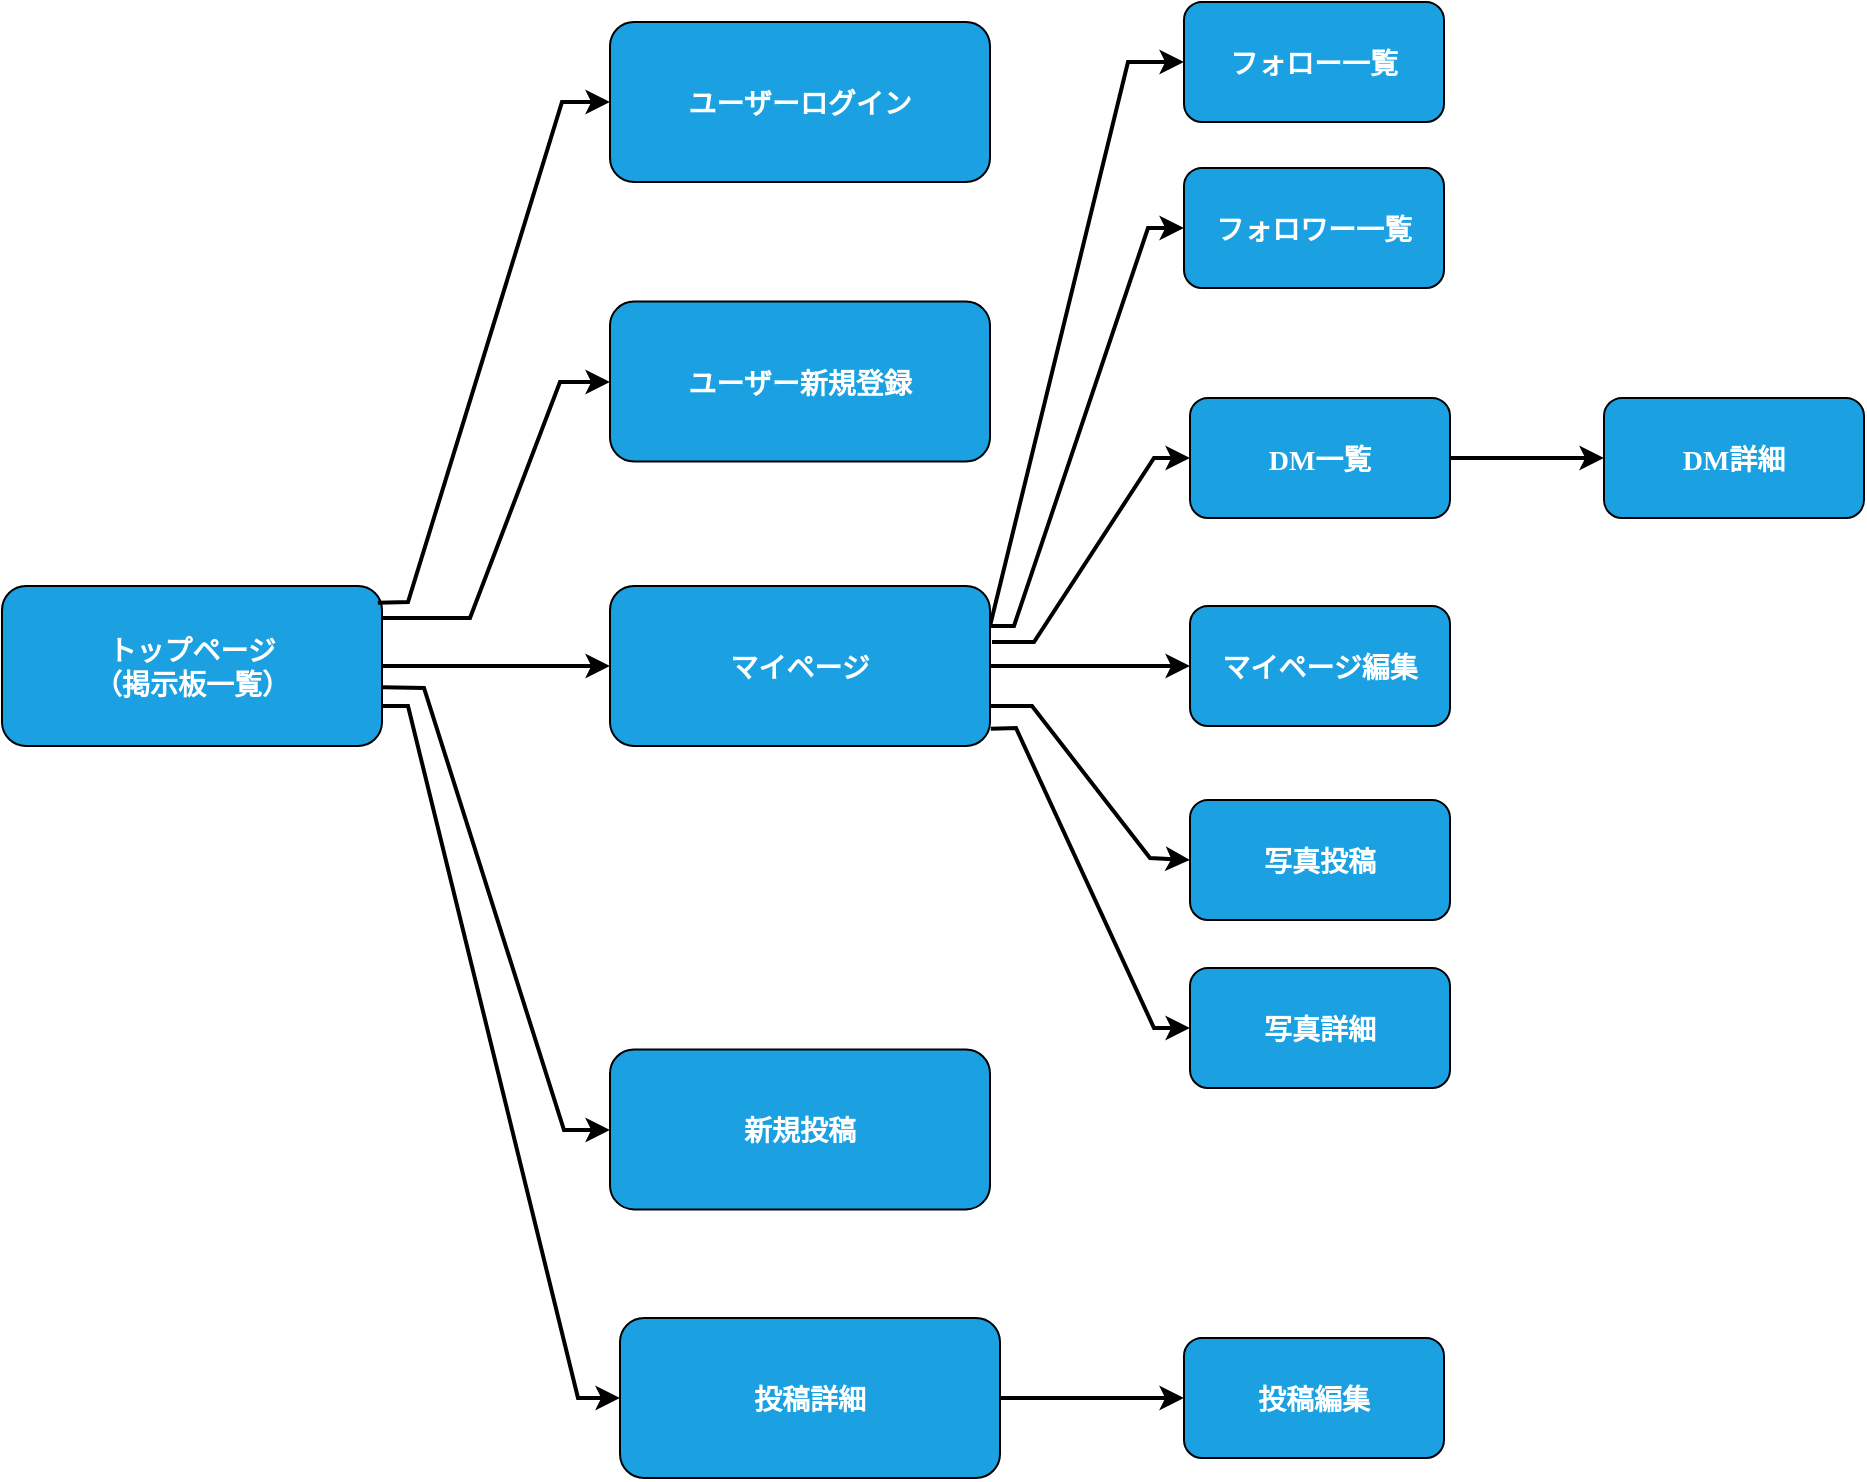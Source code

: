 <mxfile>
    <diagram id="fUKH0WpOI-EOdBU2v97X" name="Page-1">
        <mxGraphModel dx="1788" dy="980" grid="0" gridSize="10" guides="1" tooltips="1" connect="1" arrows="1" fold="1" page="0" pageScale="1" pageWidth="827" pageHeight="1169" background="#ffffff" math="0" shadow="0">
            <root>
                <mxCell id="0"/>
                <mxCell id="1" parent="0"/>
                <mxCell id="18" value="トップページ&#10;（掲示板一覧）" style="rounded=1;fontStyle=1;fontFamily=Tahoma;fontSize=14;strokeColor=#000000;fillColor=#1ba1e2;fontColor=#ffffff;" vertex="1" parent="1">
                    <mxGeometry x="-14" y="659.003" width="190" height="80" as="geometry"/>
                </mxCell>
                <mxCell id="19" value="ユーザー新規登録" style="rounded=1;fontStyle=1;fontFamily=Tahoma;fontSize=14;strokeColor=#000000;fillColor=#1ba1e2;fontColor=#ffffff;" vertex="1" parent="1">
                    <mxGeometry x="290" y="516.793" width="190" height="80" as="geometry"/>
                </mxCell>
                <mxCell id="20" value="" style="edgeStyle=elbowEdgeStyle;elbow=vertical;strokeWidth=2;rounded=0;noEdgeStyle=1;orthogonal=1;strokeColor=#000000;fillColor=#1ba1e2;" edge="1" parent="1" source="18" target="19">
                    <mxGeometry x="310" y="60.0" width="100" height="100" as="geometry">
                        <mxPoint x="310" y="160.0" as="sourcePoint"/>
                        <mxPoint x="410" y="60.0" as="targetPoint"/>
                        <Array as="points">
                            <mxPoint x="220" y="675"/>
                            <mxPoint x="265" y="557"/>
                        </Array>
                    </mxGeometry>
                </mxCell>
                <mxCell id="22" value="新規投稿" style="rounded=1;fontStyle=1;fontFamily=Tahoma;fontSize=14;strokeColor=#000000;fillColor=#1ba1e2;fontColor=#ffffff;" vertex="1" parent="1">
                    <mxGeometry x="290" y="890.703" width="190" height="80" as="geometry"/>
                </mxCell>
                <mxCell id="23" value="投稿詳細" style="rounded=1;fontStyle=1;fontFamily=Tahoma;fontSize=14;strokeColor=#000000;fillColor=#1ba1e2;fontColor=#ffffff;" vertex="1" parent="1">
                    <mxGeometry x="295" y="1025.002" width="190" height="80" as="geometry"/>
                </mxCell>
                <mxCell id="24" value="投稿編集" style="rounded=1;fontStyle=1;fontFamily=Tahoma;fontSize=14;strokeColor=#000000;fillColor=#1ba1e2;fontColor=#ffffff;" vertex="1" parent="1">
                    <mxGeometry x="577" y="1035" width="130" height="60" as="geometry"/>
                </mxCell>
                <mxCell id="26" value="写真投稿" style="rounded=1;fontStyle=1;fontFamily=Tahoma;fontSize=14;strokeColor=#000000;fillColor=#1ba1e2;fontColor=#ffffff;" vertex="1" parent="1">
                    <mxGeometry x="580" y="766" width="130" height="60" as="geometry"/>
                </mxCell>
                <mxCell id="27" value="写真詳細" style="rounded=1;fontStyle=1;fontFamily=Tahoma;fontSize=14;strokeColor=#000000;fillColor=#1ba1e2;fontColor=#ffffff;" vertex="1" parent="1">
                    <mxGeometry x="580" y="850" width="130" height="60" as="geometry"/>
                </mxCell>
                <mxCell id="28" value="フォロー一覧" style="rounded=1;fontStyle=1;fontFamily=Tahoma;fontSize=14;strokeColor=#000000;fillColor=#1ba1e2;fontColor=#ffffff;" vertex="1" parent="1">
                    <mxGeometry x="577" y="367" width="130" height="60" as="geometry"/>
                </mxCell>
                <mxCell id="29" value="フォロワー一覧" style="rounded=1;fontStyle=1;fontFamily=Tahoma;fontSize=14;strokeColor=#000000;fillColor=#1ba1e2;fontColor=#ffffff;" vertex="1" parent="1">
                    <mxGeometry x="577" y="450" width="130" height="60" as="geometry"/>
                </mxCell>
                <mxCell id="50" value="DM一覧" style="rounded=1;fontStyle=1;fontFamily=Tahoma;fontSize=14;strokeColor=#000000;fillColor=#1ba1e2;fontColor=#ffffff;" vertex="1" parent="1">
                    <mxGeometry x="580" y="564.996" width="130" height="60" as="geometry"/>
                </mxCell>
                <mxCell id="58" value="マイページ編集" style="rounded=1;fontStyle=1;fontFamily=Tahoma;fontSize=14;strokeColor=#000000;fillColor=#1ba1e2;fontColor=#ffffff;" vertex="1" parent="1">
                    <mxGeometry x="580" y="669" width="130" height="60" as="geometry"/>
                </mxCell>
                <mxCell id="59" value="DM詳細" style="rounded=1;fontStyle=1;fontFamily=Tahoma;fontSize=14;strokeColor=#000000;fillColor=#1ba1e2;fontColor=#ffffff;" vertex="1" parent="1">
                    <mxGeometry x="787" y="565" width="130" height="60" as="geometry"/>
                </mxCell>
                <mxCell id="65" value="" style="edgeStyle=elbowEdgeStyle;elbow=vertical;strokeWidth=2;rounded=0;noEdgeStyle=1;orthogonal=1;strokeColor=#000000;fillColor=#1ba1e2;exitX=1.002;exitY=0.633;exitDx=0;exitDy=0;exitPerimeter=0;" edge="1" parent="1" source="18" target="22">
                    <mxGeometry x="320" y="70.0" width="100" height="100" as="geometry">
                        <mxPoint x="835.0" y="120.0" as="sourcePoint"/>
                        <mxPoint x="1440.0" y="190.0" as="targetPoint"/>
                        <Array as="points">
                            <mxPoint x="197" y="710"/>
                            <mxPoint x="267" y="931"/>
                        </Array>
                    </mxGeometry>
                </mxCell>
                <mxCell id="66" value="" style="edgeStyle=elbowEdgeStyle;elbow=vertical;strokeWidth=2;rounded=0;noEdgeStyle=1;orthogonal=1;strokeColor=#000000;fillColor=#1ba1e2;entryX=0;entryY=0.5;entryDx=0;entryDy=0;exitX=1;exitY=0.75;exitDx=0;exitDy=0;" edge="1" parent="1" source="18" target="23">
                    <mxGeometry x="-50" y="-20.0" width="100" height="100" as="geometry">
                        <mxPoint x="-50" y="80.0" as="sourcePoint"/>
                        <mxPoint x="50" y="-20.0" as="targetPoint"/>
                        <Array as="points">
                            <mxPoint x="189" y="719"/>
                            <mxPoint x="274" y="1065"/>
                        </Array>
                    </mxGeometry>
                </mxCell>
                <mxCell id="67" value="" style="edgeStyle=elbowEdgeStyle;elbow=vertical;strokeWidth=2;rounded=0;noEdgeStyle=1;orthogonal=1;strokeColor=#000000;fillColor=#1ba1e2;exitX=1;exitY=0.5;exitDx=0;exitDy=0;entryX=0;entryY=0.5;entryDx=0;entryDy=0;" edge="1" parent="1" source="23" target="24">
                    <mxGeometry x="-50" y="-20.0" width="100" height="100" as="geometry">
                        <mxPoint x="-50" y="80.0" as="sourcePoint"/>
                        <mxPoint x="581" y="1110" as="targetPoint"/>
                        <Array as="points"/>
                    </mxGeometry>
                </mxCell>
                <mxCell id="68" value="" style="edgeStyle=elbowEdgeStyle;elbow=horizontal;strokeWidth=2;rounded=0;noEdgeStyle=1;orthogonal=1;strokeColor=#000000;fillColor=#1ba1e2;entryX=0;entryY=0.5;entryDx=0;entryDy=0;exitX=1;exitY=0.75;exitDx=0;exitDy=0;" edge="1" parent="1" source="113" target="26">
                    <mxGeometry x="-50" y="-20.0" width="100" height="100" as="geometry">
                        <mxPoint x="492" y="714" as="sourcePoint"/>
                        <mxPoint x="50" y="-20.0" as="targetPoint"/>
                        <Array as="points">
                            <mxPoint x="501" y="719"/>
                            <mxPoint x="560" y="795"/>
                        </Array>
                    </mxGeometry>
                </mxCell>
                <mxCell id="69" value="" style="edgeStyle=elbowEdgeStyle;elbow=horizontal;strokeWidth=2;rounded=0;noEdgeStyle=1;orthogonal=1;strokeColor=#000000;fillColor=#1ba1e2;entryX=0;entryY=0.5;entryDx=0;entryDy=0;exitX=1.002;exitY=0.892;exitDx=0;exitDy=0;exitPerimeter=0;" edge="1" parent="1" source="113" target="27">
                    <mxGeometry x="-50" y="-20.0" width="100" height="100" as="geometry">
                        <mxPoint x="489" y="861" as="sourcePoint"/>
                        <mxPoint x="50" y="-20.0" as="targetPoint"/>
                        <Array as="points">
                            <mxPoint x="493" y="730"/>
                            <mxPoint x="562" y="880"/>
                        </Array>
                    </mxGeometry>
                </mxCell>
                <mxCell id="72" value="" style="edgeStyle=elbowEdgeStyle;elbow=horizontal;strokeWidth=2;rounded=0;noEdgeStyle=1;orthogonal=1;strokeColor=#000000;fillColor=#1ba1e2;entryX=0;entryY=0.5;entryDx=0;entryDy=0;exitX=1;exitY=0.25;exitDx=0;exitDy=0;" edge="1" parent="1" source="113" target="29">
                    <mxGeometry x="-50" y="-20.0" width="100" height="100" as="geometry">
                        <mxPoint x="484" y="662" as="sourcePoint"/>
                        <mxPoint x="527" y="975" as="targetPoint"/>
                        <Array as="points">
                            <mxPoint x="492" y="679"/>
                            <mxPoint x="559" y="480"/>
                        </Array>
                    </mxGeometry>
                </mxCell>
                <mxCell id="73" value="" style="edgeStyle=elbowEdgeStyle;elbow=horizontal;strokeWidth=2;rounded=0;noEdgeStyle=1;orthogonal=1;strokeColor=#000000;fillColor=#1ba1e2;entryX=0;entryY=0.5;entryDx=0;entryDy=0;exitX=1;exitY=0.25;exitDx=0;exitDy=0;" edge="1" parent="1" source="113" target="28">
                    <mxGeometry x="-50" y="-20.0" width="100" height="100" as="geometry">
                        <mxPoint x="477" y="818" as="sourcePoint"/>
                        <mxPoint x="530" y="857" as="targetPoint"/>
                        <Array as="points">
                            <mxPoint x="549" y="397"/>
                        </Array>
                    </mxGeometry>
                </mxCell>
                <mxCell id="89" value="" style="edgeStyle=elbowEdgeStyle;elbow=horizontal;strokeWidth=2;rounded=0;noEdgeStyle=1;orthogonal=1;strokeColor=#000000;fillColor=#1ba1e2;entryX=0;entryY=0.5;entryDx=0;entryDy=0;exitX=1;exitY=0.5;exitDx=0;exitDy=0;" edge="1" parent="1" source="50" target="59">
                    <mxGeometry x="-50" y="-20.0" width="100" height="100" as="geometry">
                        <mxPoint x="731" y="602" as="sourcePoint"/>
                        <mxPoint x="798" y="475" as="targetPoint"/>
                        <Array as="points"/>
                    </mxGeometry>
                </mxCell>
                <mxCell id="104" value="" style="edgeStyle=elbowEdgeStyle;elbow=vertical;strokeWidth=2;rounded=0;noEdgeStyle=1;orthogonal=1;strokeColor=#000000;fillColor=#1ba1e2;entryX=0;entryY=0.5;entryDx=0;entryDy=0;exitX=0.989;exitY=0.104;exitDx=0;exitDy=0;exitPerimeter=0;" edge="1" parent="1" source="18" target="110">
                    <mxGeometry x="-50" y="-20.0" width="100" height="100" as="geometry">
                        <mxPoint x="196" y="896" as="sourcePoint"/>
                        <mxPoint x="283" y="398" as="targetPoint"/>
                        <Array as="points">
                            <mxPoint x="189" y="667"/>
                            <mxPoint x="266" y="417"/>
                        </Array>
                    </mxGeometry>
                </mxCell>
                <mxCell id="105" value="" style="edgeStyle=elbowEdgeStyle;elbow=vertical;strokeWidth=2;rounded=0;noEdgeStyle=1;orthogonal=1;strokeColor=#000000;fillColor=#1ba1e2;entryX=0;entryY=0.5;entryDx=0;entryDy=0;" edge="1" parent="1" target="50">
                    <mxGeometry x="-50" y="-20.0" width="100" height="100" as="geometry">
                        <mxPoint x="481" y="687" as="sourcePoint"/>
                        <mxPoint x="50" y="-20.0" as="targetPoint"/>
                        <Array as="points">
                            <mxPoint x="502" y="687"/>
                            <mxPoint x="562" y="595"/>
                        </Array>
                    </mxGeometry>
                </mxCell>
                <mxCell id="106" value="" style="edgeStyle=elbowEdgeStyle;elbow=vertical;strokeWidth=2;rounded=0;noEdgeStyle=1;orthogonal=1;strokeColor=#000000;fillColor=#1ba1e2;entryX=0;entryY=0.5;entryDx=0;entryDy=0;exitX=1;exitY=0.5;exitDx=0;exitDy=0;" edge="1" parent="1" source="18" target="113">
                    <mxGeometry x="-50" y="-20.0" width="100" height="100" as="geometry">
                        <mxPoint x="192" y="919" as="sourcePoint"/>
                        <mxPoint x="50" y="-20.0" as="targetPoint"/>
                        <Array as="points">
                            <mxPoint x="268" y="699"/>
                        </Array>
                    </mxGeometry>
                </mxCell>
                <mxCell id="110" value="ユーザーログイン" style="rounded=1;fontStyle=1;fontFamily=Tahoma;fontSize=14;strokeColor=#000000;fillColor=#1ba1e2;fontColor=#ffffff;" vertex="1" parent="1">
                    <mxGeometry x="290" y="377.003" width="190" height="80" as="geometry"/>
                </mxCell>
                <mxCell id="113" value="マイページ" style="rounded=1;fontStyle=1;fontFamily=Tahoma;fontSize=14;strokeColor=#000000;fillColor=#1ba1e2;fontColor=#ffffff;" vertex="1" parent="1">
                    <mxGeometry x="290" y="659.003" width="190" height="80" as="geometry"/>
                </mxCell>
                <mxCell id="114" value="" style="edgeStyle=elbowEdgeStyle;elbow=horizontal;strokeWidth=2;rounded=0;noEdgeStyle=1;orthogonal=1;strokeColor=#000000;fillColor=#1ba1e2;exitX=1;exitY=0.5;exitDx=0;exitDy=0;entryX=0;entryY=0.5;entryDx=0;entryDy=0;" edge="1" parent="1" source="113" target="58">
                    <mxGeometry x="-276" y="29.0" width="100" height="100" as="geometry">
                        <mxPoint x="484" y="786.5" as="sourcePoint"/>
                        <mxPoint x="540" y="726" as="targetPoint"/>
                        <Array as="points"/>
                    </mxGeometry>
                </mxCell>
            </root>
        </mxGraphModel>
    </diagram>
</mxfile>